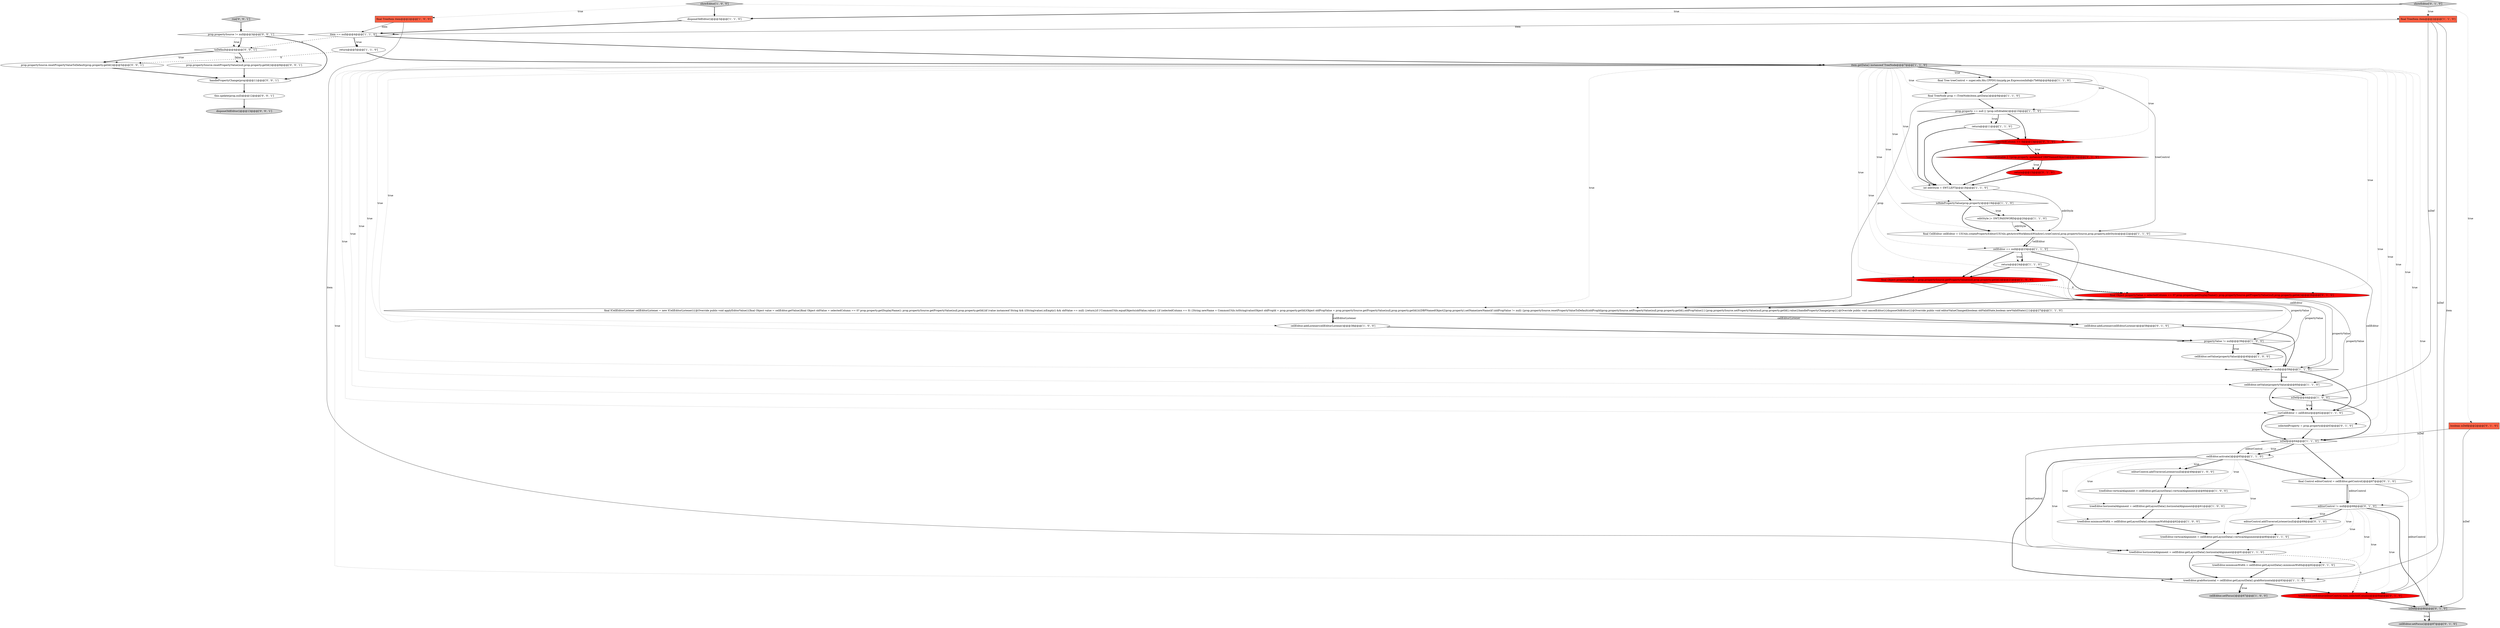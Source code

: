 digraph {
25 [style = filled, label = "treeEditor.minimumWidth = cellEditor.getLayoutData().minimumWidth@@@62@@@['1', '0', '0']", fillcolor = white, shape = ellipse image = "AAA0AAABBB1BBB"];
16 [style = filled, label = "cellEditor == null@@@23@@@['1', '1', '0']", fillcolor = white, shape = diamond image = "AAA0AAABBB1BBB"];
14 [style = filled, label = "treeEditor.grabHorizontal = cellEditor.getLayoutData().grabHorizontal@@@83@@@['1', '1', '0']", fillcolor = white, shape = ellipse image = "AAA0AAABBB1BBB"];
6 [style = filled, label = "showEditor['1', '0', '0']", fillcolor = lightgray, shape = diamond image = "AAA0AAABBB1BBB"];
15 [style = filled, label = "propertyValue != null@@@39@@@['1', '0', '0']", fillcolor = white, shape = diamond image = "AAA0AAABBB1BBB"];
18 [style = filled, label = "return@@@24@@@['1', '1', '0']", fillcolor = white, shape = ellipse image = "AAA0AAABBB1BBB"];
22 [style = filled, label = "cellEditor.setFocus()@@@67@@@['1', '0', '0']", fillcolor = lightgray, shape = ellipse image = "AAA0AAABBB1BBB"];
29 [style = filled, label = "curCellEditor = cellEditor@@@62@@@['1', '1', '0']", fillcolor = white, shape = ellipse image = "AAA0AAABBB1BBB"];
37 [style = filled, label = "isDef@@@86@@@['0', '1', '0']", fillcolor = lightgray, shape = diamond image = "AAA0AAABBB2BBB"];
51 [style = filled, label = "prop.propertySource.resetPropertyValue(null,prop.property.getId())@@@8@@@['0', '0', '1']", fillcolor = white, shape = ellipse image = "AAA0AAABBB3BBB"];
34 [style = filled, label = "cellEditor.setValue(propertyValue)@@@60@@@['1', '1', '0']", fillcolor = white, shape = ellipse image = "AAA0AAABBB1BBB"];
40 [style = filled, label = "showEditor['0', '1', '0']", fillcolor = lightgray, shape = diamond image = "AAA0AAABBB2BBB"];
53 [style = filled, label = "disposeOldEditor()@@@13@@@['0', '0', '1']", fillcolor = lightgray, shape = ellipse image = "AAA0AAABBB3BBB"];
11 [style = filled, label = "final Object propertyValue = prop.propertySource.getPropertyValue(null,prop.property.getId())@@@21@@@['1', '0', '0']", fillcolor = red, shape = ellipse image = "AAA1AAABBB1BBB"];
39 [style = filled, label = "final Object propertyValue = selectedColumn == 0? prop.property.getDisplayName(): prop.propertySource.getPropertyValue(null,prop.property.getId())@@@26@@@['0', '1', '0']", fillcolor = red, shape = ellipse image = "AAA1AAABBB2BBB"];
5 [style = filled, label = "treeEditor.horizontalAlignment = cellEditor.getLayoutData().horizontalAlignment@@@81@@@['1', '1', '0']", fillcolor = white, shape = ellipse image = "AAA0AAABBB1BBB"];
13 [style = filled, label = "final ICellEditorListener cellEditorListener = new ICellEditorListener(){@Override public void applyEditorValue(){final Object value = cellEditor.getValue()final Object oldValue = selectedColumn == 0? prop.property.getDisplayName(): prop.propertySource.getPropertyValue(null,prop.property.getId())if (value instanceof String && ((String)value).isEmpty() && oldValue == null) {return}if (!CommonUtils.equalObjects(oldValue,value)) {if (selectedColumn == 0) {String newName = CommonUtils.toString(value)Object oldPropId = prop.property.getId()Object oldPropValue = prop.propertySource.getPropertyValue(null,prop.property.getId())((DBPNamedObject2)prop.property).setName(newName)if (oldPropValue != null) {prop.propertySource.resetPropertyValueToDefault(oldPropId)prop.propertySource.setPropertyValue(null,prop.property.getId(),oldPropValue)}}{prop.propertySource.setPropertyValue(null,prop.property.getId(),value)}handlePropertyChange(prop)}}@Override public void cancelEditor(){disposeOldEditor()}@Override public void editorValueChanged(boolean oldValidState,boolean newValidState){}}@@@27@@@['1', '1', '0']", fillcolor = white, shape = ellipse image = "AAA0AAABBB1BBB"];
8 [style = filled, label = "return@@@11@@@['1', '1', '0']", fillcolor = white, shape = ellipse image = "AAA0AAABBB1BBB"];
3 [style = filled, label = "treeEditor.verticalAlignment = cellEditor.getLayoutData().verticalAlignment@@@60@@@['1', '0', '0']", fillcolor = white, shape = ellipse image = "AAA0AAABBB1BBB"];
31 [style = filled, label = "cellEditor.activate()@@@65@@@['1', '1', '0']", fillcolor = white, shape = ellipse image = "AAA0AAABBB1BBB"];
21 [style = filled, label = "editorControl.addTraverseListener(null)@@@49@@@['1', '0', '0']", fillcolor = white, shape = ellipse image = "AAA0AAABBB1BBB"];
0 [style = filled, label = "isDef@@@64@@@['1', '1', '0']", fillcolor = white, shape = diamond image = "AAA0AAABBB1BBB"];
35 [style = filled, label = "isHidePropertyValue(prop.property)@@@19@@@['1', '1', '0']", fillcolor = white, shape = diamond image = "AAA0AAABBB1BBB"];
38 [style = filled, label = "selectedProperty = prop.property@@@63@@@['0', '1', '0']", fillcolor = white, shape = ellipse image = "AAA0AAABBB2BBB"];
28 [style = filled, label = "cellEditor.setValue(propertyValue)@@@40@@@['1', '0', '0']", fillcolor = white, shape = ellipse image = "AAA0AAABBB1BBB"];
2 [style = filled, label = "final TreeNode prop = (TreeNode)item.getData()@@@9@@@['1', '1', '0']", fillcolor = white, shape = ellipse image = "AAA0AAABBB1BBB"];
48 [style = filled, label = "cellEditor.addListener(cellEditorListener)@@@58@@@['0', '1', '0']", fillcolor = white, shape = ellipse image = "AAA0AAABBB2BBB"];
26 [style = filled, label = "final CellEditor cellEditor = UIUtils.createPropertyEditor(UIUtils.getActiveWorkbenchWindow(),treeControl,prop.propertySource,prop.property,editStyle)@@@22@@@['1', '1', '0']", fillcolor = white, shape = ellipse image = "AAA0AAABBB1BBB"];
43 [style = filled, label = "treeEditor.minimumWidth = cellEditor.getLayoutData().minimumWidth@@@82@@@['0', '1', '0']", fillcolor = white, shape = ellipse image = "AAA0AAABBB2BBB"];
36 [style = filled, label = "boolean isDef@@@2@@@['0', '1', '0']", fillcolor = tomato, shape = box image = "AAA0AAABBB2BBB"];
45 [style = filled, label = "return@@@15@@@['0', '1', '0']", fillcolor = red, shape = ellipse image = "AAA1AAABBB2BBB"];
52 [style = filled, label = "handlePropertyChange(prop)@@@11@@@['0', '0', '1']", fillcolor = white, shape = ellipse image = "AAA0AAABBB3BBB"];
9 [style = filled, label = "return@@@5@@@['1', '1', '0']", fillcolor = white, shape = ellipse image = "AAA0AAABBB1BBB"];
12 [style = filled, label = "editStyle |= SWT.PASSWORD@@@20@@@['1', '1', '0']", fillcolor = white, shape = ellipse image = "AAA0AAABBB1BBB"];
17 [style = filled, label = "prop.property == null || !prop.isEditable()@@@10@@@['1', '1', '0']", fillcolor = white, shape = diamond image = "AAA0AAABBB1BBB"];
55 [style = filled, label = "toDefault@@@4@@@['0', '0', '1']", fillcolor = white, shape = diamond image = "AAA0AAABBB3BBB"];
19 [style = filled, label = "item == null@@@4@@@['1', '1', '0']", fillcolor = white, shape = diamond image = "AAA0AAABBB1BBB"];
46 [style = filled, label = "cellEditor.setFocus()@@@87@@@['0', '1', '0']", fillcolor = lightgray, shape = ellipse image = "AAA0AAABBB2BBB"];
58 [style = filled, label = "run['0', '0', '1']", fillcolor = lightgray, shape = diamond image = "AAA0AAABBB3BBB"];
7 [style = filled, label = "disposeOldEditor()@@@3@@@['1', '1', '0']", fillcolor = white, shape = ellipse image = "AAA0AAABBB1BBB"];
42 [style = filled, label = "editorControl.addTraverseListener(null)@@@69@@@['0', '1', '0']", fillcolor = white, shape = ellipse image = "AAA0AAABBB2BBB"];
50 [style = filled, label = "final Control editorControl = cellEditor.getControl()@@@67@@@['0', '1', '0']", fillcolor = white, shape = ellipse image = "AAA0AAABBB2BBB"];
33 [style = filled, label = "treeEditor.verticalAlignment = cellEditor.getLayoutData().verticalAlignment@@@80@@@['1', '1', '0']", fillcolor = white, shape = ellipse image = "AAA0AAABBB1BBB"];
44 [style = filled, label = "treeEditor.setEditor(editorControl,item,selectedColumn)@@@84@@@['0', '1', '0']", fillcolor = red, shape = ellipse image = "AAA1AAABBB2BBB"];
10 [style = filled, label = "isDef@@@44@@@['1', '0', '0']", fillcolor = white, shape = diamond image = "AAA0AAABBB1BBB"];
41 [style = filled, label = "!namesEditable || !(prop.property instanceof DBPNamedObject)@@@14@@@['0', '1', '0']", fillcolor = red, shape = diamond image = "AAA1AAABBB2BBB"];
23 [style = filled, label = "item.getData() instanceof TreeNode@@@7@@@['1', '1', '0']", fillcolor = lightgray, shape = diamond image = "AAA0AAABBB1BBB"];
57 [style = filled, label = "prop.propertySource != null@@@3@@@['0', '0', '1']", fillcolor = white, shape = diamond image = "AAA0AAABBB3BBB"];
30 [style = filled, label = "final TreeItem item@@@2@@@['1', '1', '0']", fillcolor = tomato, shape = box image = "AAA0AAABBB1BBB"];
24 [style = filled, label = "propertyValue != null@@@59@@@['1', '1', '0']", fillcolor = white, shape = diamond image = "AAA0AAABBB1BBB"];
4 [style = filled, label = "int editStyle = SWT.LEFT@@@18@@@['1', '1', '0']", fillcolor = white, shape = ellipse image = "AAA0AAABBB1BBB"];
56 [style = filled, label = "this.update(prop,null)@@@12@@@['0', '0', '1']", fillcolor = white, shape = ellipse image = "AAA0AAABBB3BBB"];
32 [style = filled, label = "cellEditor.addListener(cellEditorListener)@@@38@@@['1', '0', '0']", fillcolor = white, shape = ellipse image = "AAA0AAABBB1BBB"];
47 [style = filled, label = "selectedColumn == 0@@@13@@@['0', '1', '0']", fillcolor = red, shape = diamond image = "AAA1AAABBB2BBB"];
54 [style = filled, label = "prop.propertySource.resetPropertyValueToDefault(prop.property.getId())@@@5@@@['0', '0', '1']", fillcolor = white, shape = ellipse image = "AAA0AAABBB3BBB"];
49 [style = filled, label = "editorControl != null@@@68@@@['0', '1', '0']", fillcolor = white, shape = diamond image = "AAA0AAABBB2BBB"];
27 [style = filled, label = "treeEditor.horizontalAlignment = cellEditor.getLayoutData().horizontalAlignment@@@61@@@['1', '0', '0']", fillcolor = white, shape = ellipse image = "AAA0AAABBB1BBB"];
1 [style = filled, label = "final Tree treeControl = super.edu.fdu.CPPDG.tinypdg.pe.ExpressionInfo@c7b60@@@8@@@['1', '1', '0']", fillcolor = white, shape = ellipse image = "AAA0AAABBB1BBB"];
20 [style = filled, label = "final TreeItem item@@@2@@@['1', '0', '0']", fillcolor = tomato, shape = box image = "AAA0AAABBB1BBB"];
13->48 [style = solid, label="cellEditorListener"];
25->33 [style = bold, label=""];
39->24 [style = solid, label="propertyValue"];
29->0 [style = bold, label=""];
24->34 [style = bold, label=""];
55->51 [style = bold, label=""];
14->22 [style = dotted, label="true"];
31->21 [style = bold, label=""];
40->36 [style = dotted, label="true"];
35->12 [style = dotted, label="true"];
10->29 [style = dotted, label="true"];
3->27 [style = bold, label=""];
0->31 [style = dotted, label="true"];
31->50 [style = bold, label=""];
17->8 [style = dotted, label="true"];
31->21 [style = dotted, label="true"];
23->4 [style = dotted, label="true"];
19->9 [style = bold, label=""];
11->28 [style = solid, label="propertyValue"];
13->32 [style = solid, label="cellEditorListener"];
11->39 [style = dashed, label="0"];
39->34 [style = solid, label="propertyValue"];
11->13 [style = bold, label=""];
31->27 [style = dotted, label="true"];
8->47 [style = bold, label=""];
41->45 [style = bold, label=""];
23->15 [style = dotted, label="true"];
31->3 [style = dotted, label="true"];
8->4 [style = bold, label=""];
23->29 [style = dotted, label="true"];
23->17 [style = dotted, label="true"];
56->53 [style = bold, label=""];
27->25 [style = bold, label=""];
48->24 [style = bold, label=""];
35->12 [style = bold, label=""];
21->3 [style = bold, label=""];
31->14 [style = bold, label=""];
54->52 [style = bold, label=""];
31->25 [style = dotted, label="true"];
13->32 [style = bold, label=""];
30->14 [style = solid, label="isDef"];
57->55 [style = bold, label=""];
18->11 [style = bold, label=""];
14->22 [style = bold, label=""];
31->5 [style = dotted, label="true"];
41->4 [style = bold, label=""];
40->30 [style = dotted, label="true"];
31->33 [style = dotted, label="true"];
23->2 [style = dotted, label="true"];
50->49 [style = bold, label=""];
30->19 [style = solid, label="item"];
37->46 [style = dotted, label="true"];
6->20 [style = dotted, label="true"];
23->50 [style = dotted, label="true"];
26->16 [style = bold, label=""];
23->14 [style = dotted, label="true"];
23->1 [style = dotted, label="true"];
47->41 [style = dotted, label="true"];
37->46 [style = bold, label=""];
49->44 [style = dotted, label="true"];
24->34 [style = dotted, label="true"];
10->0 [style = bold, label=""];
38->0 [style = bold, label=""];
19->9 [style = dotted, label="true"];
47->41 [style = bold, label=""];
28->24 [style = bold, label=""];
16->39 [style = bold, label=""];
29->38 [style = bold, label=""];
19->55 [style = dashed, label="0"];
44->37 [style = bold, label=""];
49->14 [style = dotted, label="true"];
6->7 [style = bold, label=""];
23->24 [style = dotted, label="true"];
0->31 [style = bold, label=""];
16->18 [style = dotted, label="true"];
2->17 [style = bold, label=""];
23->16 [style = dotted, label="true"];
17->8 [style = bold, label=""];
34->29 [style = bold, label=""];
50->44 [style = solid, label="editorControl"];
49->37 [style = bold, label=""];
16->18 [style = bold, label=""];
36->0 [style = solid, label="isDef"];
39->13 [style = bold, label=""];
58->57 [style = bold, label=""];
13->48 [style = bold, label=""];
33->5 [style = bold, label=""];
51->52 [style = bold, label=""];
0->31 [style = solid, label="editorControl"];
49->42 [style = dotted, label="true"];
23->32 [style = dotted, label="true"];
15->28 [style = dotted, label="true"];
23->39 [style = dotted, label="true"];
23->38 [style = dotted, label="true"];
0->5 [style = solid, label="editorControl"];
23->10 [style = dotted, label="true"];
18->39 [style = bold, label=""];
15->28 [style = bold, label=""];
43->14 [style = bold, label=""];
23->13 [style = dotted, label="true"];
49->33 [style = dotted, label="true"];
23->35 [style = dotted, label="true"];
1->2 [style = bold, label=""];
30->44 [style = solid, label="item"];
2->13 [style = solid, label="prop"];
7->19 [style = bold, label=""];
35->26 [style = bold, label=""];
23->0 [style = dotted, label="true"];
17->4 [style = bold, label=""];
49->43 [style = dotted, label="true"];
6->30 [style = dotted, label="true"];
49->42 [style = bold, label=""];
5->44 [style = dashed, label="0"];
4->35 [style = bold, label=""];
23->47 [style = dotted, label="true"];
26->24 [style = solid, label="cellEditor"];
1->26 [style = solid, label="treeControl"];
11->15 [style = solid, label="propertyValue"];
16->11 [style = bold, label=""];
23->48 [style = dotted, label="true"];
17->47 [style = bold, label=""];
42->33 [style = bold, label=""];
52->56 [style = bold, label=""];
24->29 [style = bold, label=""];
12->26 [style = bold, label=""];
5->14 [style = bold, label=""];
34->10 [style = bold, label=""];
14->44 [style = bold, label=""];
26->29 [style = solid, label="cellEditor"];
49->5 [style = dotted, label="true"];
41->45 [style = dotted, label="true"];
0->50 [style = bold, label=""];
36->37 [style = solid, label="isDef"];
45->4 [style = bold, label=""];
5->43 [style = bold, label=""];
4->26 [style = solid, label="editStyle"];
20->5 [style = solid, label="item"];
9->23 [style = bold, label=""];
57->52 [style = bold, label=""];
23->37 [style = dotted, label="true"];
23->49 [style = dotted, label="true"];
57->55 [style = dotted, label="true"];
55->54 [style = dotted, label="true"];
40->7 [style = bold, label=""];
23->26 [style = dotted, label="true"];
55->51 [style = dotted, label="false"];
30->10 [style = solid, label="isDef"];
10->29 [style = bold, label=""];
19->23 [style = bold, label=""];
50->49 [style = solid, label="editorControl"];
15->24 [style = bold, label=""];
32->15 [style = bold, label=""];
23->1 [style = bold, label=""];
12->26 [style = solid, label="editStyle"];
20->19 [style = solid, label="item"];
26->16 [style = solid, label="cellEditor"];
55->54 [style = bold, label=""];
23->31 [style = dotted, label="true"];
23->34 [style = dotted, label="true"];
9->54 [style = dashed, label="0"];
47->4 [style = bold, label=""];
23->11 [style = dotted, label="true"];
}
